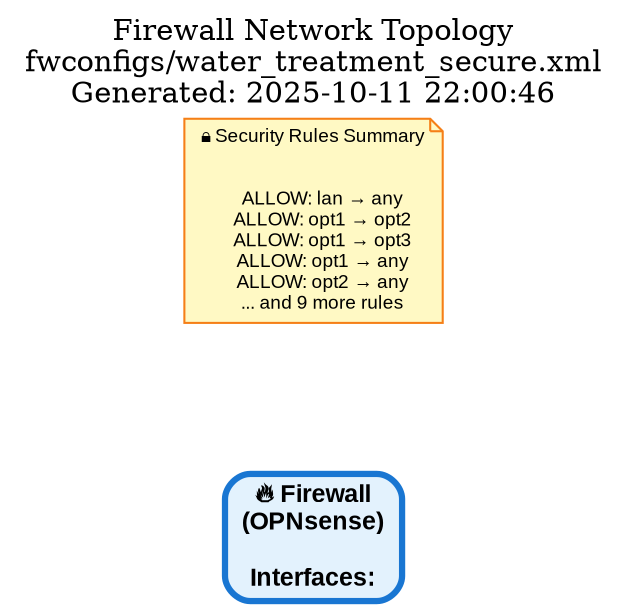 digraph FirewallTopology {
  rankdir=LR;
  node [fontname="Arial", fontsize=10];
  edge [fontname="Arial", fontsize=9];
  bgcolor=white;
  splines=ortho;
  nodesep=1.0;
  ranksep=2.0;

  label="Firewall Network Topology\nfwconfigs/water_treatment_secure.xml\nGenerated: 2025-10-11 22:00:46";
  labelloc=t;
  fontsize=14;

  // Central Firewall
  firewall [
    label="🔥 Firewall\n(OPNsense)\n\nInterfaces:";
    shape=box;
    style="filled,rounded";
    fillcolor="#e3f2fd";
    color="#1976d2";
    penwidth=3;
    fontsize=12;
    fontname="Arial Bold";
  ];

  // Network Segments

  // Firewall to Network Connections

  // Security Rules (as edge labels)

  // Security Rules Summary
  rules_summary [
    label="🔒 Security Rules Summary\n\n
    ALLOW: lan → any\n    ALLOW: opt1 → opt2\n    ALLOW: opt1 → opt3\n    ALLOW: opt1 → any\n    ALLOW: opt2 → any\n    ... and 9 more rules";
    shape=note;
    style="filled,rounded";
    fillcolor="#fff9c4";
    color="#f57f17";
    fontsize=9;
  ];
}
